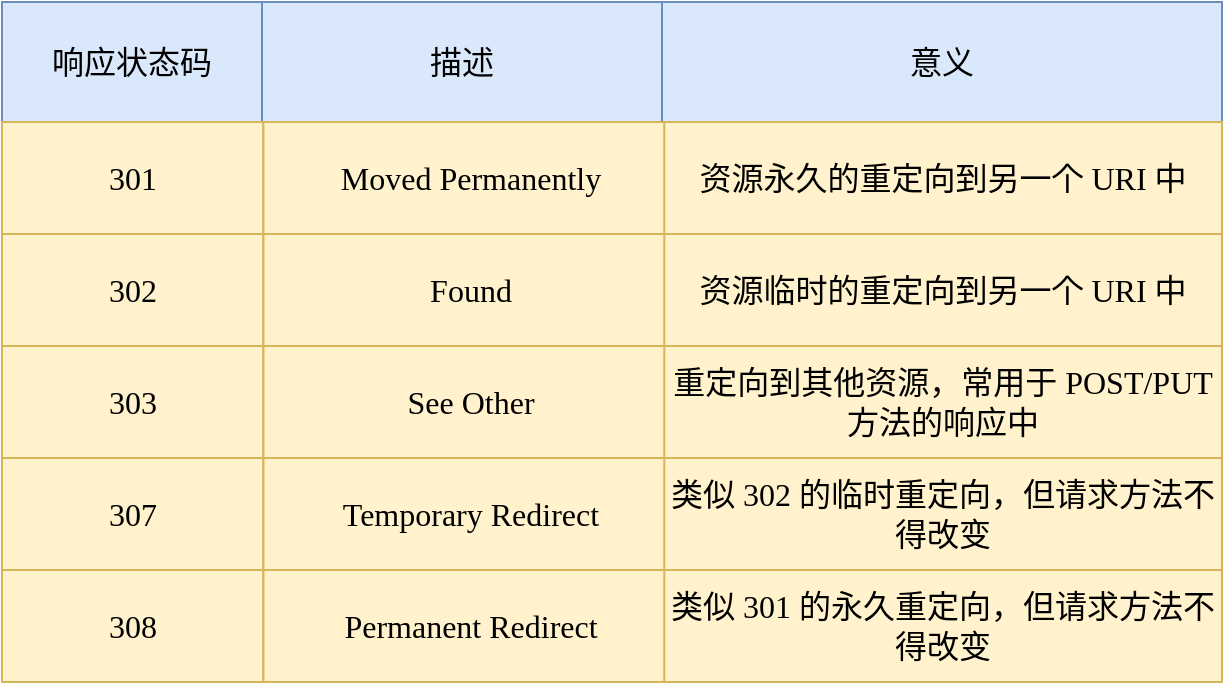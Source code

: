 <mxfile version="14.4.0" type="github">
  <diagram id="Aa-ynSinehAqvtTTWTuL" name="第 1 页">
    <mxGraphModel dx="830" dy="541" grid="1" gridSize="10" guides="1" tooltips="1" connect="1" arrows="1" fold="1" page="1" pageScale="1" pageWidth="827" pageHeight="1169" math="0" shadow="0">
      <root>
        <mxCell id="0" />
        <mxCell id="1" parent="0" />
        <mxCell id="v3veHn6MYHzDtGuoauzr-1" value="响应状态码" style="rounded=0;whiteSpace=wrap;fontSize=16;fontFamily=Times New Roman;html=1;fillColor=#dae8fc;strokeColor=#6c8ebf;" vertex="1" parent="1">
          <mxGeometry x="110" y="110" width="130" height="60" as="geometry" />
        </mxCell>
        <mxCell id="v3veHn6MYHzDtGuoauzr-2" value="描述" style="rounded=0;whiteSpace=wrap;fontSize=16;fontFamily=Times New Roman;html=1;fillColor=#dae8fc;strokeColor=#6c8ebf;" vertex="1" parent="1">
          <mxGeometry x="240" y="110" width="200" height="60" as="geometry" />
        </mxCell>
        <mxCell id="v3veHn6MYHzDtGuoauzr-3" value="意义" style="rounded=0;whiteSpace=wrap;fontSize=16;fontFamily=Times New Roman;html=1;fillColor=#dae8fc;strokeColor=#6c8ebf;" vertex="1" parent="1">
          <mxGeometry x="440" y="110" width="280" height="60" as="geometry" />
        </mxCell>
        <mxCell id="v3veHn6MYHzDtGuoauzr-20" value="" style="group" vertex="1" connectable="0" parent="1">
          <mxGeometry x="110" y="170" width="610" height="280" as="geometry" />
        </mxCell>
        <mxCell id="v3veHn6MYHzDtGuoauzr-4" value="301" style="rounded=0;whiteSpace=wrap;fontSize=16;fontFamily=Times New Roman;html=1;fillColor=#fff2cc;strokeColor=#d6b656;" vertex="1" parent="v3veHn6MYHzDtGuoauzr-20">
          <mxGeometry width="130.714" height="56.0" as="geometry" />
        </mxCell>
        <mxCell id="v3veHn6MYHzDtGuoauzr-6" value="302" style="rounded=0;whiteSpace=wrap;fontSize=16;fontFamily=Times New Roman;html=1;fillColor=#fff2cc;strokeColor=#d6b656;" vertex="1" parent="v3veHn6MYHzDtGuoauzr-20">
          <mxGeometry y="56.0" width="130.714" height="56.0" as="geometry" />
        </mxCell>
        <mxCell id="v3veHn6MYHzDtGuoauzr-7" value="303" style="rounded=0;whiteSpace=wrap;fontSize=16;fontFamily=Times New Roman;html=1;fillColor=#fff2cc;strokeColor=#d6b656;" vertex="1" parent="v3veHn6MYHzDtGuoauzr-20">
          <mxGeometry y="112.0" width="130.714" height="56.0" as="geometry" />
        </mxCell>
        <mxCell id="v3veHn6MYHzDtGuoauzr-8" value="307" style="rounded=0;whiteSpace=wrap;fontSize=16;fontFamily=Times New Roman;html=1;fillColor=#fff2cc;strokeColor=#d6b656;" vertex="1" parent="v3veHn6MYHzDtGuoauzr-20">
          <mxGeometry y="168" width="130.714" height="56.0" as="geometry" />
        </mxCell>
        <mxCell id="v3veHn6MYHzDtGuoauzr-9" value="308" style="rounded=0;whiteSpace=wrap;fontSize=16;fontFamily=Times New Roman;html=1;fillColor=#fff2cc;strokeColor=#d6b656;" vertex="1" parent="v3veHn6MYHzDtGuoauzr-20">
          <mxGeometry y="224.0" width="130.714" height="56.0" as="geometry" />
        </mxCell>
        <mxCell id="v3veHn6MYHzDtGuoauzr-10" value="Moved Permanently" style="rounded=0;whiteSpace=wrap;fontSize=16;fontFamily=Times New Roman;html=1;fillColor=#fff2cc;strokeColor=#d6b656;" vertex="1" parent="v3veHn6MYHzDtGuoauzr-20">
          <mxGeometry x="130.714" width="206.964" height="56.0" as="geometry" />
        </mxCell>
        <mxCell id="v3veHn6MYHzDtGuoauzr-11" value="Found" style="rounded=0;whiteSpace=wrap;fontSize=16;fontFamily=Times New Roman;html=1;fillColor=#fff2cc;strokeColor=#d6b656;" vertex="1" parent="v3veHn6MYHzDtGuoauzr-20">
          <mxGeometry x="130.714" y="56.0" width="206.964" height="56.0" as="geometry" />
        </mxCell>
        <mxCell id="v3veHn6MYHzDtGuoauzr-12" value="See Other" style="rounded=0;whiteSpace=wrap;fontSize=16;fontFamily=Times New Roman;html=1;fillColor=#fff2cc;strokeColor=#d6b656;" vertex="1" parent="v3veHn6MYHzDtGuoauzr-20">
          <mxGeometry x="130.714" y="112.0" width="206.964" height="56.0" as="geometry" />
        </mxCell>
        <mxCell id="v3veHn6MYHzDtGuoauzr-13" value="Temporary Redirect" style="rounded=0;whiteSpace=wrap;fontSize=16;fontFamily=Times New Roman;html=1;fillColor=#fff2cc;strokeColor=#d6b656;" vertex="1" parent="v3veHn6MYHzDtGuoauzr-20">
          <mxGeometry x="130.714" y="168" width="206.964" height="56.0" as="geometry" />
        </mxCell>
        <mxCell id="v3veHn6MYHzDtGuoauzr-14" value="Permanent Redirect" style="rounded=0;whiteSpace=wrap;fontSize=16;fontFamily=Times New Roman;fontStyle=0;html=1;fillColor=#fff2cc;strokeColor=#d6b656;" vertex="1" parent="v3veHn6MYHzDtGuoauzr-20">
          <mxGeometry x="130.714" y="224.0" width="206.964" height="56.0" as="geometry" />
        </mxCell>
        <mxCell id="v3veHn6MYHzDtGuoauzr-15" value="资源永久的重定向到另一个 URI 中" style="rounded=0;whiteSpace=wrap;fontSize=16;fontFamily=Times New Roman;html=1;fillColor=#fff2cc;strokeColor=#d6b656;" vertex="1" parent="v3veHn6MYHzDtGuoauzr-20">
          <mxGeometry x="331.143" width="278.857" height="56.0" as="geometry" />
        </mxCell>
        <mxCell id="v3veHn6MYHzDtGuoauzr-16" value="资源临时的重定向到另一个 URI 中" style="rounded=0;whiteSpace=wrap;fontSize=16;fontFamily=Times New Roman;html=1;fillColor=#fff2cc;strokeColor=#d6b656;" vertex="1" parent="v3veHn6MYHzDtGuoauzr-20">
          <mxGeometry x="331.143" y="56.0" width="278.857" height="56.0" as="geometry" />
        </mxCell>
        <mxCell id="v3veHn6MYHzDtGuoauzr-17" value="重定向到其他资源，常用于 POST/PUT 方法的响应中" style="rounded=0;whiteSpace=wrap;fontSize=16;fontFamily=Times New Roman;html=1;fillColor=#fff2cc;strokeColor=#d6b656;" vertex="1" parent="v3veHn6MYHzDtGuoauzr-20">
          <mxGeometry x="331.143" y="112.0" width="278.857" height="56.0" as="geometry" />
        </mxCell>
        <mxCell id="v3veHn6MYHzDtGuoauzr-18" value="类似 302 的临时重定向，但请求方法不得改变" style="rounded=0;whiteSpace=wrap;fontSize=16;fontFamily=Times New Roman;html=1;fillColor=#fff2cc;strokeColor=#d6b656;" vertex="1" parent="v3veHn6MYHzDtGuoauzr-20">
          <mxGeometry x="331.143" y="168" width="278.857" height="56.0" as="geometry" />
        </mxCell>
        <mxCell id="v3veHn6MYHzDtGuoauzr-19" value="类似 301 的永久重定向，但请求方法不得改变" style="rounded=0;whiteSpace=wrap;fontSize=16;fontFamily=Times New Roman;html=1;fillColor=#fff2cc;strokeColor=#d6b656;" vertex="1" parent="v3veHn6MYHzDtGuoauzr-20">
          <mxGeometry x="331.143" y="224.0" width="278.857" height="56.0" as="geometry" />
        </mxCell>
      </root>
    </mxGraphModel>
  </diagram>
</mxfile>
